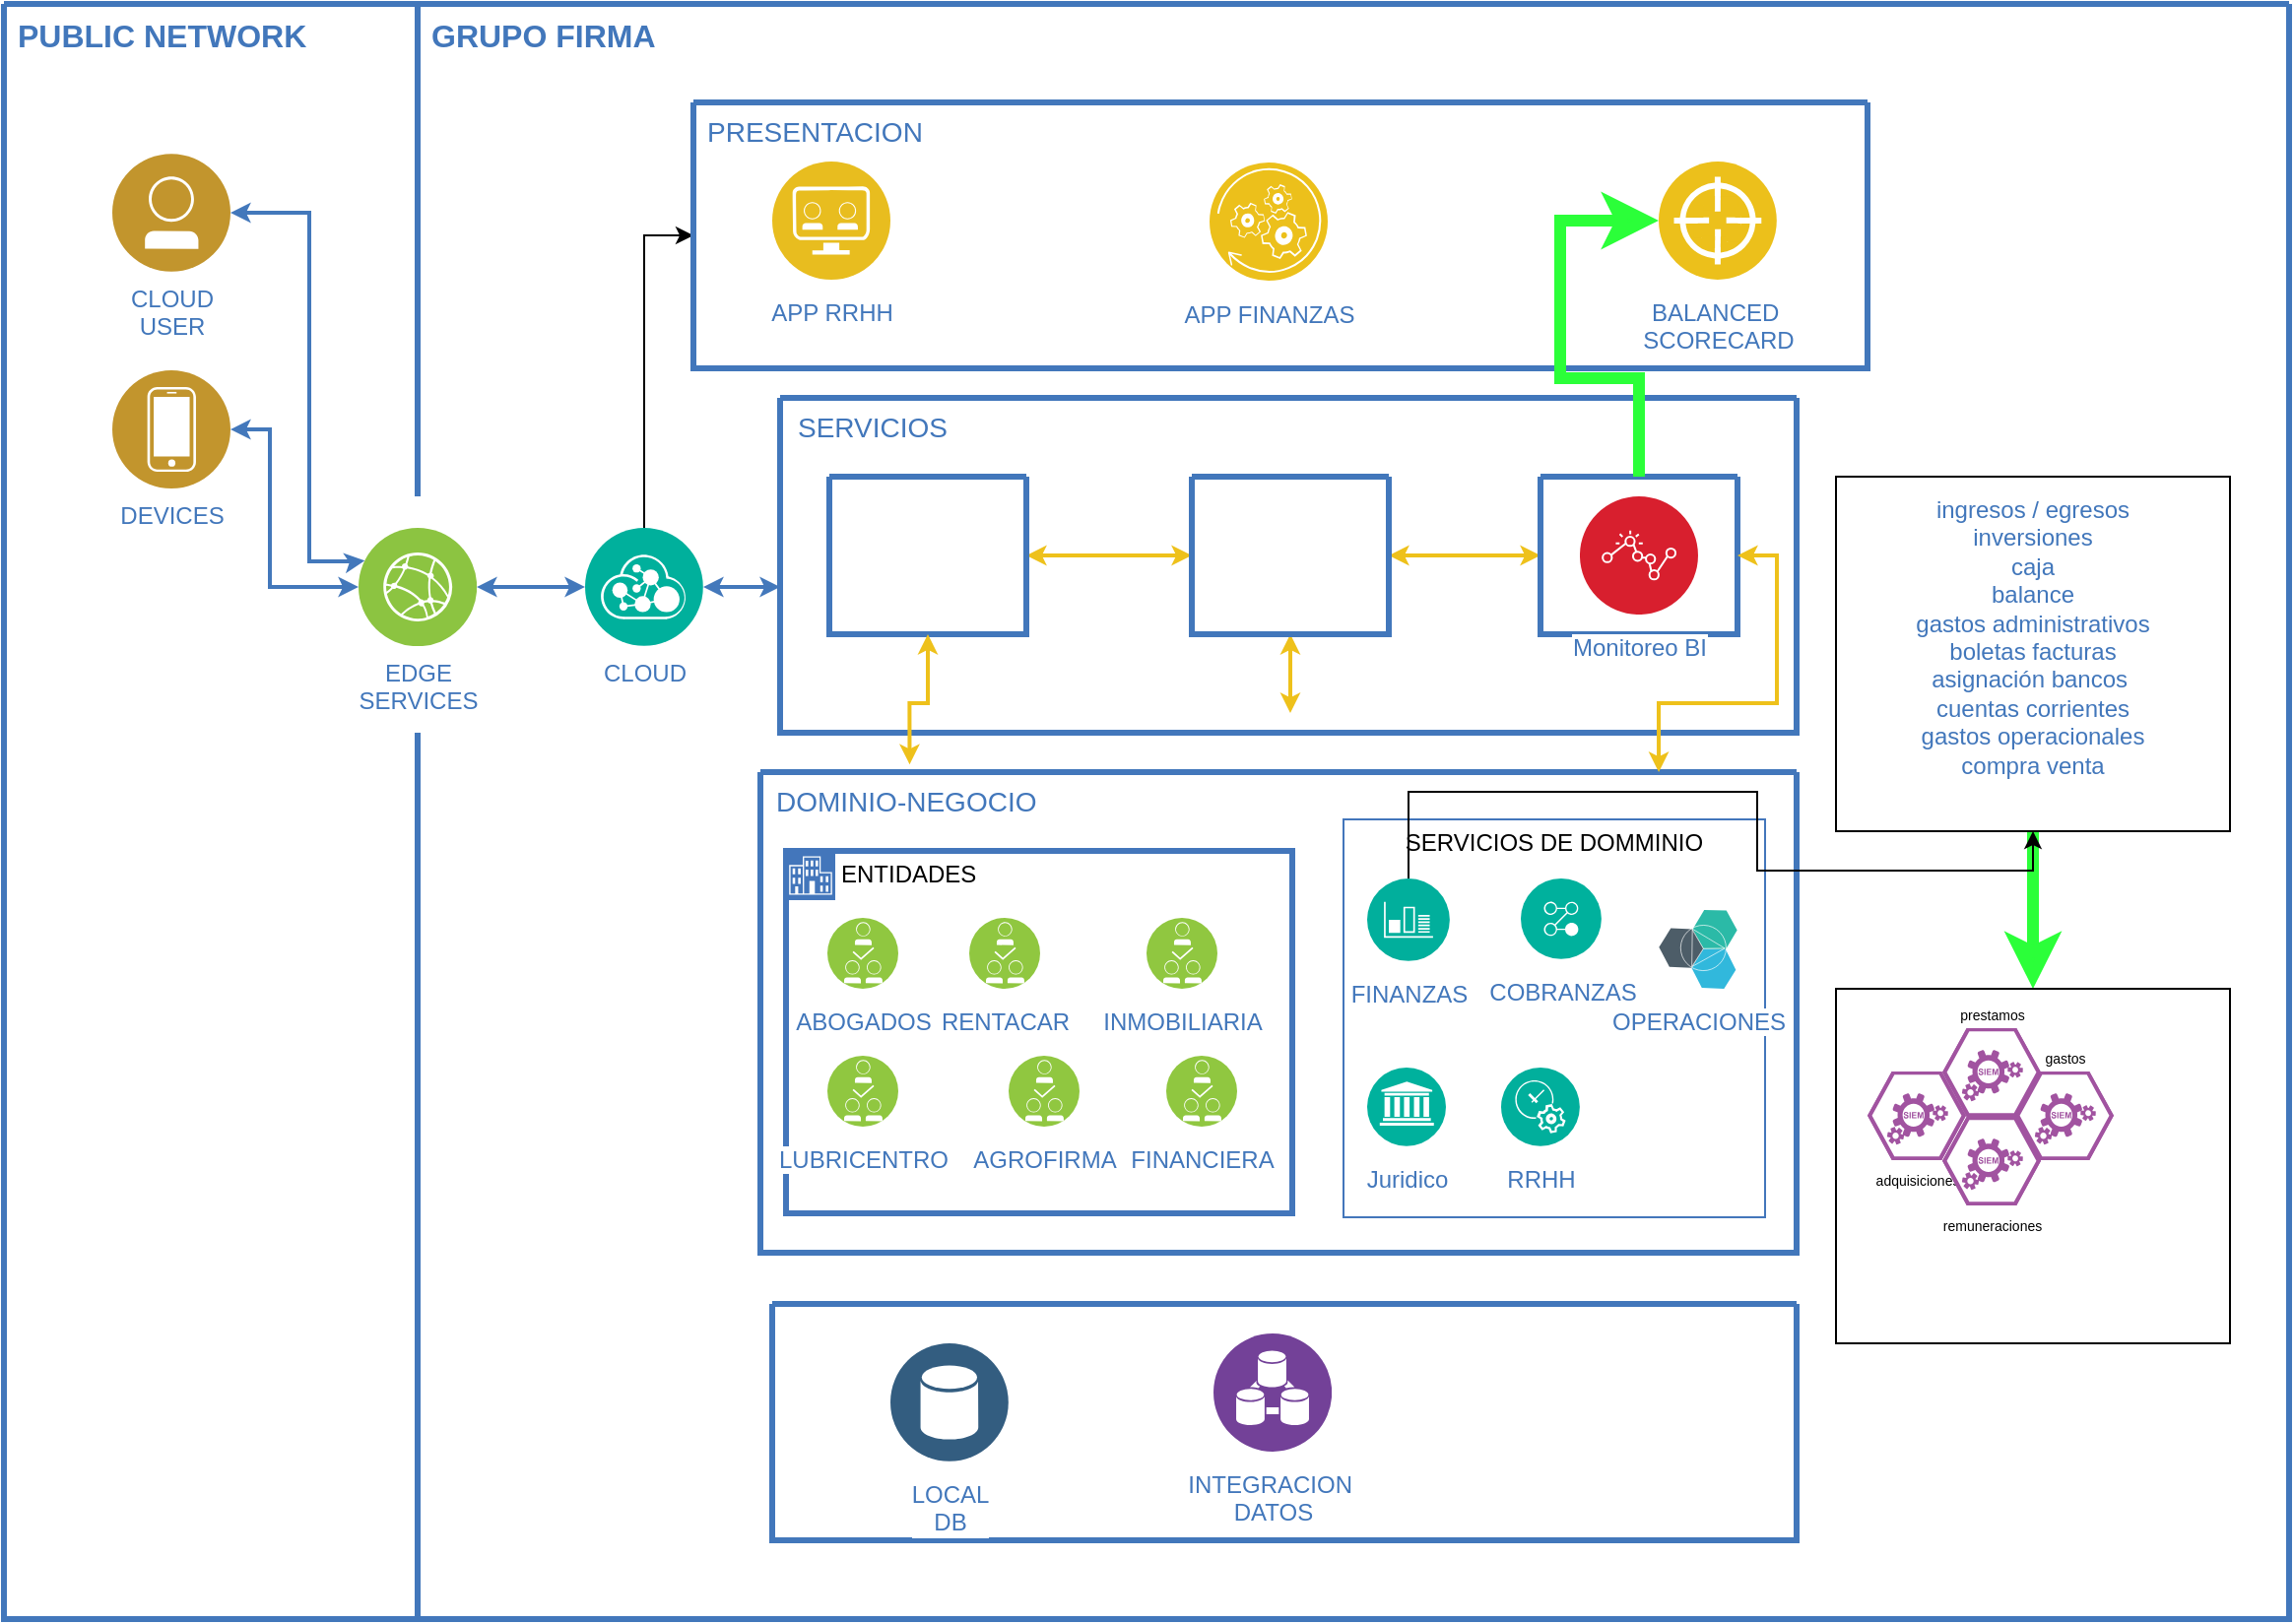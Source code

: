 <mxfile version="13.4.9" type="github">
  <diagram id="31b32b95-0358-9bc7-6ba0-a27c054ed1a7" name="Page-1">
    <mxGraphModel dx="1673" dy="896" grid="1" gridSize="10" guides="1" tooltips="1" connect="1" arrows="1" fold="1" page="1" pageScale="1" pageWidth="850" pageHeight="1400" background="#ffffff" math="0" shadow="0">
      <root>
        <mxCell id="0" />
        <mxCell id="1" parent="0" />
        <mxCell id="2" value="" style="swimlane;shadow=0;strokeColor=#4277BB;fillColor=#ffffff;fontColor=#4277BB;align=right;startSize=0;collapsible=0;strokeWidth=3;" parent="1" vertex="1">
          <mxGeometry x="220" y="140" width="1160" height="820" as="geometry" />
        </mxCell>
        <mxCell id="3" value="PUBLIC NETWORK" style="text;html=1;align=left;verticalAlign=top;fontColor=#4277BB;shadow=0;dashed=0;strokeColor=none;fillColor=none;labelBackgroundColor=none;fontStyle=1;fontSize=16;spacingLeft=5;" parent="2" vertex="1">
          <mxGeometry width="170" height="30" as="geometry" />
        </mxCell>
        <mxCell id="4" value="" style="line;strokeWidth=3;direction=south;html=1;shadow=0;labelBackgroundColor=none;fillColor=none;gradientColor=none;fontSize=12;fontColor=#4277BB;align=right;strokeColor=#4277BB;" parent="2" vertex="1">
          <mxGeometry x="205" width="10" height="250" as="geometry" />
        </mxCell>
        <mxCell id="5" value="GRUPO FIRMA" style="text;html=1;align=left;verticalAlign=top;fontColor=#4277BB;shadow=0;dashed=0;strokeColor=none;fillColor=none;labelBackgroundColor=none;fontStyle=1;fontSize=16;spacingLeft=5;" parent="2" vertex="1">
          <mxGeometry x="210" width="180" height="35" as="geometry" />
        </mxCell>
        <mxCell id="16" value="" style="line;strokeWidth=3;direction=south;html=1;shadow=0;labelBackgroundColor=none;fillColor=none;gradientColor=none;fontSize=12;fontColor=#4277BB;align=right;strokeColor=#4277BB;" parent="2" vertex="1">
          <mxGeometry x="205" y="370" width="10" height="450" as="geometry" />
        </mxCell>
        <mxCell id="17" value="" style="swimlane;shadow=0;strokeColor=#4277BB;fillColor=#ffffff;fontColor=#4277BB;align=right;startSize=0;collapsible=0;strokeWidth=3;" parent="2" vertex="1">
          <mxGeometry x="390" y="660" width="520" height="120" as="geometry" />
        </mxCell>
        <mxCell id="BpT26VlfYUc4pVUIWCvp-100" value="INTEGRACION&amp;nbsp;&lt;br&gt;DATOS&lt;br&gt;" style="aspect=fixed;perimeter=ellipsePerimeter;html=1;align=center;shadow=0;dashed=0;fontColor=#4277BB;labelBackgroundColor=#ffffff;fontSize=12;spacingTop=3;image;image=img/lib/ibm/analytics/data_integration.svg;" parent="17" vertex="1">
          <mxGeometry x="224" y="15" width="60" height="60" as="geometry" />
        </mxCell>
        <mxCell id="BpT26VlfYUc4pVUIWCvp-101" value="LOCAL&lt;br&gt;DB" style="aspect=fixed;perimeter=ellipsePerimeter;html=1;align=center;shadow=0;dashed=0;fontColor=#4277BB;labelBackgroundColor=#ffffff;fontSize=12;spacingTop=3;image;image=img/lib/ibm/data/data_services.svg;" parent="17" vertex="1">
          <mxGeometry x="60" y="20" width="60" height="60" as="geometry" />
        </mxCell>
        <mxCell id="19" style="edgeStyle=orthogonalEdgeStyle;rounded=0;comic=0;html=1;exitX=1;exitY=0.5;entryX=0;entryY=0.25;startArrow=classic;startFill=1;endArrow=classic;endFill=1;jettySize=auto;orthogonalLoop=1;strokeColor=#4378BB;strokeWidth=2;fontFamily=Helvetica;fontSize=19;fontColor=#CC99FF;endSize=4;startSize=4;" parent="2" source="20" target="26" edge="1">
          <mxGeometry relative="1" as="geometry">
            <Array as="points">
              <mxPoint x="155" y="106" />
              <mxPoint x="155" y="283" />
              <mxPoint x="180" y="283" />
            </Array>
          </mxGeometry>
        </mxCell>
        <mxCell id="20" value="CLOUD&lt;div&gt;USER&lt;/div&gt;" style="aspect=fixed;perimeter=ellipsePerimeter;html=1;align=center;shadow=0;dashed=0;image;image=img/lib/ibm/users/user.svg;labelBackgroundColor=#ffffff;strokeColor=#666666;strokeWidth=3;fillColor=#C2952D;gradientColor=none;fontSize=12;fontColor=#4277BB;" parent="2" vertex="1">
          <mxGeometry x="55" y="76" width="60" height="60" as="geometry" />
        </mxCell>
        <mxCell id="21" style="edgeStyle=orthogonalEdgeStyle;rounded=0;html=1;labelBackgroundColor=#ffffff;startArrow=classic;startFill=1;startSize=4;endArrow=classic;endFill=1;endSize=4;jettySize=auto;orthogonalLoop=1;strokeColor=#4378BB;strokeWidth=2;fontSize=19;fontColor=#CC99FF;" parent="2" source="22" target="26" edge="1">
          <mxGeometry relative="1" as="geometry">
            <Array as="points">
              <mxPoint x="135" y="216" />
              <mxPoint x="135" y="296" />
            </Array>
          </mxGeometry>
        </mxCell>
        <mxCell id="22" value="DEVICES" style="aspect=fixed;perimeter=ellipsePerimeter;html=1;align=center;shadow=0;dashed=0;image;image=img/lib/ibm/users/device.svg;labelBackgroundColor=#ffffff;strokeColor=#666666;strokeWidth=3;fillColor=#C2952D;gradientColor=none;fontSize=12;fontColor=#4277BB;" parent="2" vertex="1">
          <mxGeometry x="55" y="186" width="60" height="60" as="geometry" />
        </mxCell>
        <mxCell id="25" style="edgeStyle=orthogonalEdgeStyle;rounded=0;html=1;labelBackgroundColor=#ffffff;startArrow=classic;startFill=1;startSize=4;endArrow=classic;endFill=1;endSize=4;jettySize=auto;orthogonalLoop=1;strokeColor=#4378BB;strokeWidth=2;fontSize=19;fontColor=#CC99FF;" parent="2" source="26" target="28" edge="1">
          <mxGeometry relative="1" as="geometry" />
        </mxCell>
        <mxCell id="26" value="EDGE&lt;div&gt;SERVICES&lt;/div&gt;" style="aspect=fixed;perimeter=ellipsePerimeter;html=1;align=center;shadow=0;dashed=0;image;image=img/lib/ibm/infrastructure/edge_services.svg;labelBackgroundColor=#ffffff;strokeColor=#666666;strokeWidth=3;fillColor=#C2952D;gradientColor=none;fontSize=12;fontColor=#4277BB;" parent="2" vertex="1">
          <mxGeometry x="180" y="266" width="60" height="60" as="geometry" />
        </mxCell>
        <mxCell id="27" style="edgeStyle=elbowEdgeStyle;rounded=0;html=1;labelBackgroundColor=#ffffff;startArrow=classic;startFill=1;startSize=4;endArrow=classic;endFill=1;endSize=4;jettySize=auto;orthogonalLoop=1;strokeColor=#4378BB;strokeWidth=2;fontSize=19;fontColor=#CC99FF;elbow=vertical;" parent="2" source="28" target="35" edge="1">
          <mxGeometry relative="1" as="geometry">
            <mxPoint x="380" y="296" as="targetPoint" />
            <Array as="points">
              <mxPoint x="376" y="296" />
            </Array>
          </mxGeometry>
        </mxCell>
        <mxCell id="BpT26VlfYUc4pVUIWCvp-102" style="edgeStyle=orthogonalEdgeStyle;rounded=0;orthogonalLoop=1;jettySize=auto;html=1;entryX=0;entryY=0.5;entryDx=0;entryDy=0;" parent="2" source="28" target="29" edge="1">
          <mxGeometry relative="1" as="geometry" />
        </mxCell>
        <mxCell id="28" value="CLOUD" style="aspect=fixed;perimeter=ellipsePerimeter;html=1;align=center;shadow=0;dashed=0;image;image=img/lib/ibm/management/api_management.svg;labelBackgroundColor=#ffffff;strokeColor=#666666;strokeWidth=3;fillColor=#C2952D;gradientColor=none;fontSize=12;fontColor=#4277BB;" parent="2" vertex="1">
          <mxGeometry x="295" y="266" width="60" height="60" as="geometry" />
        </mxCell>
        <mxCell id="29" value="" style="swimlane;shadow=0;strokeColor=#4277BB;fillColor=#ffffff;fontColor=#4277BB;align=right;startSize=0;collapsible=0;strokeWidth=3;" parent="2" vertex="1">
          <mxGeometry x="350" y="50" width="596" height="135" as="geometry" />
        </mxCell>
        <mxCell id="34" value="PRESENTACION&lt;br&gt;" style="text;html=1;align=left;verticalAlign=top;fontColor=#4277BB;shadow=0;dashed=0;strokeColor=none;fillColor=none;labelBackgroundColor=none;fontStyle=0;fontSize=14;spacingLeft=5;" parent="29" vertex="1">
          <mxGeometry width="90" height="26" as="geometry" />
        </mxCell>
        <mxCell id="BpT26VlfYUc4pVUIWCvp-125" value="" style="group" parent="29" vertex="1" connectable="0">
          <mxGeometry x="40" y="30" width="510" height="60.5" as="geometry" />
        </mxCell>
        <mxCell id="BpT26VlfYUc4pVUIWCvp-110" value="APP RRHH" style="aspect=fixed;perimeter=ellipsePerimeter;html=1;align=center;shadow=0;dashed=0;fontColor=#4277BB;labelBackgroundColor=#ffffff;fontSize=12;spacingTop=3;image;image=img/lib/ibm/applications/api_developer_portal.svg;" parent="BpT26VlfYUc4pVUIWCvp-125" vertex="1">
          <mxGeometry width="60" height="60" as="geometry" />
        </mxCell>
        <mxCell id="BpT26VlfYUc4pVUIWCvp-112" value="BALANCED&amp;nbsp;&lt;br&gt;SCORECARD" style="aspect=fixed;perimeter=ellipsePerimeter;html=1;align=center;shadow=0;dashed=0;fontColor=#4277BB;labelBackgroundColor=#ffffff;fontSize=12;spacingTop=3;image;image=img/lib/ibm/applications/ontology.svg;" parent="BpT26VlfYUc4pVUIWCvp-125" vertex="1">
          <mxGeometry x="450" width="60" height="60" as="geometry" />
        </mxCell>
        <mxCell id="BpT26VlfYUc4pVUIWCvp-113" value="APP FINANZAS&lt;br&gt;" style="aspect=fixed;perimeter=ellipsePerimeter;html=1;align=center;shadow=0;dashed=0;fontColor=#4277BB;labelBackgroundColor=#ffffff;fontSize=12;spacingTop=3;image;image=img/lib/ibm/applications/api_polyglot_runtimes.svg;" parent="BpT26VlfYUc4pVUIWCvp-125" vertex="1">
          <mxGeometry x="222" y="0.5" width="60" height="60" as="geometry" />
        </mxCell>
        <mxCell id="35" value="" style="swimlane;shadow=0;strokeColor=#4277BB;fillColor=#ffffff;fontColor=#4277BB;align=right;startSize=0;collapsible=0;strokeWidth=3;" parent="2" vertex="1">
          <mxGeometry x="394" y="200" width="516" height="170" as="geometry" />
        </mxCell>
        <mxCell id="52" value="SERVICIOS" style="text;html=1;align=left;verticalAlign=top;fontColor=#4277BB;shadow=0;dashed=0;strokeColor=none;fillColor=none;labelBackgroundColor=none;fontStyle=0;fontSize=14;spacingLeft=5;" parent="35" vertex="1">
          <mxGeometry x="2" width="231" height="24" as="geometry" />
        </mxCell>
        <mxCell id="84" style="edgeStyle=orthogonalEdgeStyle;rounded=0;html=1;entryX=0;entryY=0.5;labelBackgroundColor=#ffffff;startArrow=classic;startFill=1;startSize=4;endArrow=classic;endFill=1;endSize=4;jettySize=auto;orthogonalLoop=1;strokeColor=#EEC11B;strokeWidth=2;fontSize=14;fontColor=#4277BB;" parent="35" source="65" target="68" edge="1">
          <mxGeometry relative="1" as="geometry" />
        </mxCell>
        <mxCell id="65" value="" style="swimlane;shadow=0;strokeColor=#4277BB;fillColor=#ffffff;fontColor=#4277BB;align=right;startSize=0;collapsible=0;strokeWidth=3;" parent="35" vertex="1">
          <mxGeometry x="25" y="40" width="100" height="80" as="geometry" />
        </mxCell>
        <mxCell id="85" style="edgeStyle=orthogonalEdgeStyle;rounded=0;html=1;entryX=0;entryY=0.5;labelBackgroundColor=#ffffff;startArrow=classic;startFill=1;startSize=4;endArrow=classic;endFill=1;endSize=4;jettySize=auto;orthogonalLoop=1;strokeColor=#EEC11B;strokeWidth=2;fontSize=14;fontColor=#4277BB;" parent="35" source="68" target="70" edge="1">
          <mxGeometry relative="1" as="geometry" />
        </mxCell>
        <mxCell id="93" style="edgeStyle=orthogonalEdgeStyle;rounded=0;html=1;entryX=0.5;entryY=0;labelBackgroundColor=#ffffff;startArrow=classic;startFill=1;startSize=4;endArrow=classic;endFill=1;endSize=4;jettySize=auto;orthogonalLoop=1;strokeColor=#EEC11B;strokeWidth=2;fontSize=14;fontColor=#4277BB;" parent="35" source="68" edge="1">
          <mxGeometry relative="1" as="geometry">
            <mxPoint x="259.0" y="160" as="targetPoint" />
          </mxGeometry>
        </mxCell>
        <mxCell id="68" value="" style="swimlane;shadow=0;strokeColor=#4277BB;fillColor=#ffffff;fontColor=#4277BB;align=right;startSize=0;collapsible=0;strokeWidth=3;" parent="35" vertex="1">
          <mxGeometry x="209" y="40" width="100" height="80" as="geometry" />
        </mxCell>
        <mxCell id="70" value="" style="swimlane;shadow=0;strokeColor=#4277BB;fillColor=#ffffff;fontColor=#4277BB;align=right;startSize=0;collapsible=0;strokeWidth=3;" parent="35" vertex="1">
          <mxGeometry x="386" y="40" width="100" height="80" as="geometry" />
        </mxCell>
        <mxCell id="BpT26VlfYUc4pVUIWCvp-128" value="Monitoreo BI&lt;br&gt;" style="aspect=fixed;perimeter=ellipsePerimeter;html=1;align=center;shadow=0;dashed=0;fontColor=#4277BB;labelBackgroundColor=#ffffff;fontSize=12;spacingTop=3;image;image=img/lib/ibm/security/security_monitoring_intelligence.svg;" parent="70" vertex="1">
          <mxGeometry x="20" y="10" width="60" height="60" as="geometry" />
        </mxCell>
        <mxCell id="55" value="" style="swimlane;shadow=0;strokeColor=#4277BB;fillColor=#ffffff;fontColor=#4277BB;align=right;startSize=0;collapsible=0;strokeWidth=3;" parent="2" vertex="1">
          <mxGeometry x="384" y="390" width="526" height="244" as="geometry" />
        </mxCell>
        <mxCell id="60" value="DOMINIO-NEGOCIO" style="text;html=1;align=left;verticalAlign=top;fontColor=#4277BB;shadow=0;dashed=0;strokeColor=none;fillColor=none;labelBackgroundColor=none;fontStyle=0;fontSize=14;spacingLeft=5;" parent="55" vertex="1">
          <mxGeometry x="1" width="231" height="24" as="geometry" />
        </mxCell>
        <mxCell id="BpT26VlfYUc4pVUIWCvp-111" value="ENTIDADES" style="shape=mxgraph.ibm.box;prType=enterprise;fontStyle=0;verticalAlign=top;align=left;spacingLeft=32;spacingTop=4;fillColor=none;rounded=0;whiteSpace=wrap;html=1;strokeColor=#4376BB;strokeWidth=3;dashed=0;container=1;spacing=-4;collapsible=0;expand=0;recursiveResize=0;" parent="55" vertex="1">
          <mxGeometry x="13" y="40" width="257" height="184" as="geometry" />
        </mxCell>
        <mxCell id="BpT26VlfYUc4pVUIWCvp-114" value="ABOGADOS&lt;br&gt;" style="aspect=fixed;perimeter=ellipsePerimeter;html=1;align=center;shadow=0;dashed=0;fontColor=#4277BB;labelBackgroundColor=#ffffff;fontSize=12;spacingTop=3;image;image=img/lib/ibm/blockchain/consensus.svg;" parent="BpT26VlfYUc4pVUIWCvp-111" vertex="1">
          <mxGeometry x="21" y="34" width="36" height="36" as="geometry" />
        </mxCell>
        <mxCell id="BpT26VlfYUc4pVUIWCvp-116" value="RENTACAR" style="aspect=fixed;perimeter=ellipsePerimeter;html=1;align=center;shadow=0;dashed=0;fontColor=#4277BB;labelBackgroundColor=#ffffff;fontSize=12;spacingTop=3;image;image=img/lib/ibm/blockchain/consensus.svg;" parent="BpT26VlfYUc4pVUIWCvp-111" vertex="1">
          <mxGeometry x="93" y="34" width="36" height="36" as="geometry" />
        </mxCell>
        <mxCell id="BpT26VlfYUc4pVUIWCvp-117" value="LUBRICENTRO" style="aspect=fixed;perimeter=ellipsePerimeter;html=1;align=center;shadow=0;dashed=0;fontColor=#4277BB;labelBackgroundColor=#ffffff;fontSize=12;spacingTop=3;image;image=img/lib/ibm/blockchain/consensus.svg;" parent="BpT26VlfYUc4pVUIWCvp-111" vertex="1">
          <mxGeometry x="21" y="104" width="36" height="36" as="geometry" />
        </mxCell>
        <mxCell id="BpT26VlfYUc4pVUIWCvp-118" value="AGROFIRMA" style="aspect=fixed;perimeter=ellipsePerimeter;html=1;align=center;shadow=0;dashed=0;fontColor=#4277BB;labelBackgroundColor=#ffffff;fontSize=12;spacingTop=3;image;image=img/lib/ibm/blockchain/consensus.svg;" parent="BpT26VlfYUc4pVUIWCvp-111" vertex="1">
          <mxGeometry x="113" y="104" width="36" height="36" as="geometry" />
        </mxCell>
        <mxCell id="BpT26VlfYUc4pVUIWCvp-119" value="INMOBILIARIA&lt;br&gt;" style="aspect=fixed;perimeter=ellipsePerimeter;html=1;align=center;shadow=0;dashed=0;fontColor=#4277BB;labelBackgroundColor=#ffffff;fontSize=12;spacingTop=3;image;image=img/lib/ibm/blockchain/consensus.svg;" parent="BpT26VlfYUc4pVUIWCvp-111" vertex="1">
          <mxGeometry x="183" y="34" width="36" height="36" as="geometry" />
        </mxCell>
        <mxCell id="BpT26VlfYUc4pVUIWCvp-120" value="FINANCIERA&lt;br&gt;" style="aspect=fixed;perimeter=ellipsePerimeter;html=1;align=center;shadow=0;dashed=0;fontColor=#4277BB;labelBackgroundColor=#ffffff;fontSize=12;spacingTop=3;image;image=img/lib/ibm/blockchain/consensus.svg;" parent="BpT26VlfYUc4pVUIWCvp-111" vertex="1">
          <mxGeometry x="193" y="104" width="36" height="36" as="geometry" />
        </mxCell>
        <mxCell id="BpT26VlfYUc4pVUIWCvp-121" value="SERVICIOS DE DOMMINIO" style="fontStyle=0;verticalAlign=top;align=center;spacingTop=-2;fillColor=none;rounded=0;whiteSpace=wrap;html=1;strokeColor=#4376BB;strokeWidth=1;dashed=0;container=1;collapsible=0;expand=0;recursiveResize=0;" parent="55" vertex="1">
          <mxGeometry x="296" y="24" width="214" height="202" as="geometry" />
        </mxCell>
        <mxCell id="BpT26VlfYUc4pVUIWCvp-122" value="FINANZAS" style="aspect=fixed;perimeter=ellipsePerimeter;html=1;align=center;shadow=0;dashed=0;fontColor=#4277BB;labelBackgroundColor=#ffffff;fontSize=12;spacingTop=3;image;image=img/lib/ibm/management/monitoring_metrics.svg;" parent="BpT26VlfYUc4pVUIWCvp-121" vertex="1">
          <mxGeometry x="12" y="30" width="42" height="42" as="geometry" />
        </mxCell>
        <mxCell id="BpT26VlfYUc4pVUIWCvp-126" value="Juridico" style="aspect=fixed;perimeter=ellipsePerimeter;html=1;align=center;shadow=0;dashed=0;fontColor=#4277BB;labelBackgroundColor=#ffffff;fontSize=12;spacingTop=3;image;image=img/lib/ibm/management/information_governance.svg;" parent="BpT26VlfYUc4pVUIWCvp-121" vertex="1">
          <mxGeometry x="12" y="126" width="40" height="40" as="geometry" />
        </mxCell>
        <mxCell id="BpT26VlfYUc4pVUIWCvp-127" value="RRHH" style="aspect=fixed;perimeter=ellipsePerimeter;html=1;align=center;shadow=0;dashed=0;fontColor=#4277BB;labelBackgroundColor=#ffffff;fontSize=12;spacingTop=3;image;image=img/lib/ibm/management/it_service_management.svg;" parent="BpT26VlfYUc4pVUIWCvp-121" vertex="1">
          <mxGeometry x="80" y="126" width="40" height="40" as="geometry" />
        </mxCell>
        <mxCell id="8i1FA1RXSiz2K7UNTQ1L-94" value="COBRANZAS&lt;br&gt;" style="aspect=fixed;perimeter=ellipsePerimeter;html=1;align=center;shadow=0;dashed=0;fontColor=#4277BB;labelBackgroundColor=#ffffff;fontSize=12;spacingTop=3;image;image=img/lib/ibm/management/process_management.svg;" vertex="1" parent="BpT26VlfYUc4pVUIWCvp-121">
          <mxGeometry x="90" y="30" width="41" height="41" as="geometry" />
        </mxCell>
        <mxCell id="8i1FA1RXSiz2K7UNTQ1L-95" value="OPERACIONES" style="aspect=fixed;perimeter=ellipsePerimeter;html=1;align=center;shadow=0;dashed=0;fontColor=#4277BB;labelBackgroundColor=#ffffff;fontSize=12;spacingTop=3;image;image=img/lib/ibm/miscellaneous/microservices_application.svg;" vertex="1" parent="BpT26VlfYUc4pVUIWCvp-121">
          <mxGeometry x="160" y="46" width="40" height="40" as="geometry" />
        </mxCell>
        <mxCell id="8i1FA1RXSiz2K7UNTQ1L-98" value="" style="edgeStyle=orthogonalEdgeStyle;rounded=0;orthogonalLoop=1;jettySize=auto;html=1;endSize=10;strokeColor=#2BFF39;strokeWidth=6;" edge="1" parent="2" source="BpT26VlfYUc4pVUIWCvp-123" target="8i1FA1RXSiz2K7UNTQ1L-97">
          <mxGeometry relative="1" as="geometry" />
        </mxCell>
        <mxCell id="BpT26VlfYUc4pVUIWCvp-123" value="ingresos / egresos&lt;br&gt;inversiones&lt;br&gt;caja&lt;br&gt;balance&lt;br&gt;gastos administrativos&lt;br&gt;boletas facturas&lt;br&gt;asignación bancos&amp;nbsp;&lt;br&gt;cuentas corrientes&lt;br&gt;gastos operacionales&lt;br&gt;compra venta" style="whiteSpace=wrap;html=1;shadow=0;dashed=0;fontColor=#4277BB;verticalAlign=top;labelBackgroundColor=white;spacingTop=3;" parent="2" vertex="1">
          <mxGeometry x="930" y="240" width="200" height="180" as="geometry" />
        </mxCell>
        <mxCell id="BpT26VlfYUc4pVUIWCvp-124" value="" style="edgeStyle=orthogonalEdgeStyle;rounded=0;orthogonalLoop=1;jettySize=auto;html=1;exitX=0.5;exitY=0;exitDx=0;exitDy=0;" parent="2" source="BpT26VlfYUc4pVUIWCvp-122" target="BpT26VlfYUc4pVUIWCvp-123" edge="1">
          <mxGeometry relative="1" as="geometry">
            <Array as="points">
              <mxPoint x="713" y="400" />
              <mxPoint x="890" y="400" />
              <mxPoint x="890" y="440" />
              <mxPoint x="1030" y="440" />
            </Array>
          </mxGeometry>
        </mxCell>
        <mxCell id="94" style="edgeStyle=orthogonalEdgeStyle;rounded=0;html=1;entryX=0.867;entryY=0;labelBackgroundColor=#ffffff;startArrow=classic;startFill=1;startSize=4;endArrow=classic;endFill=1;endSize=4;jettySize=auto;orthogonalLoop=1;strokeColor=#EEC11B;strokeWidth=2;fontSize=14;fontColor=#4277BB;entryDx=0;entryDy=0;entryPerimeter=0;exitX=1;exitY=0.5;exitDx=0;exitDy=0;" parent="2" source="70" target="55" edge="1">
          <mxGeometry relative="1" as="geometry">
            <mxPoint x="830.0" y="360" as="targetPoint" />
          </mxGeometry>
        </mxCell>
        <mxCell id="90" style="edgeStyle=orthogonalEdgeStyle;rounded=0;html=1;entryX=0.144;entryY=-0.016;labelBackgroundColor=#ffffff;startArrow=classic;startFill=1;startSize=4;endArrow=classic;endFill=1;endSize=4;jettySize=auto;orthogonalLoop=1;strokeColor=#EEC11B;strokeWidth=2;fontSize=14;fontColor=#4277BB;entryDx=0;entryDy=0;entryPerimeter=0;" parent="2" source="65" target="55" edge="1">
          <mxGeometry relative="1" as="geometry">
            <mxPoint x="469" y="360" as="targetPoint" />
          </mxGeometry>
        </mxCell>
        <mxCell id="8i1FA1RXSiz2K7UNTQ1L-96" style="edgeStyle=orthogonalEdgeStyle;rounded=0;orthogonalLoop=1;jettySize=auto;html=1;entryX=0;entryY=0.5;entryDx=0;entryDy=0;strokeColor=#2BFF39;endSize=10;strokeWidth=6;" edge="1" parent="2" source="70" target="BpT26VlfYUc4pVUIWCvp-112">
          <mxGeometry relative="1" as="geometry">
            <Array as="points">
              <mxPoint x="830" y="190" />
              <mxPoint x="790" y="190" />
              <mxPoint x="790" y="110" />
            </Array>
          </mxGeometry>
        </mxCell>
        <mxCell id="8i1FA1RXSiz2K7UNTQ1L-97" value="" style="whiteSpace=wrap;html=1;shadow=0;dashed=0;fontColor=#4277BB;verticalAlign=top;labelBackgroundColor=white;spacingTop=3;" vertex="1" parent="2">
          <mxGeometry x="930" y="500" width="200" height="180" as="geometry" />
        </mxCell>
        <mxCell id="8i1FA1RXSiz2K7UNTQ1L-99" value="adquisiciones" style="verticalLabelPosition=bottom;html=1;fillColor=#A153A0;strokeColor=#ffffff;verticalAlign=top;align=center;points=[[0,0.5,0],[0.125,0.25,0],[0.25,0,0],[0.5,0,0],[0.75,0,0],[0.875,0.25,0],[1,0.5,0],[0.875,0.75,0],[0.75,1,0],[0.5,1,0],[0.125,0.75,0]];pointerEvents=1;shape=mxgraph.cisco_safe.compositeIcon;bgIcon=mxgraph.cisco_safe.design.blank_device;resIcon=mxgraph.cisco_safe.design.siem_2;fontSize=7;" vertex="1" parent="2">
          <mxGeometry x="946" y="542" width="50" height="45" as="geometry" />
        </mxCell>
        <mxCell id="8i1FA1RXSiz2K7UNTQ1L-100" value="remuneraciones&lt;br style=&quot;font-size: 7px;&quot;&gt;" style="verticalLabelPosition=bottom;html=1;fillColor=#A153A0;strokeColor=#ffffff;verticalAlign=top;align=center;points=[[0,0.5,0],[0.125,0.25,0],[0.25,0,0],[0.5,0,0],[0.75,0,0],[0.875,0.25,0],[1,0.5,0],[0.875,0.75,0],[0.75,1,0],[0.5,1,0],[0.125,0.75,0]];pointerEvents=1;shape=mxgraph.cisco_safe.compositeIcon;bgIcon=mxgraph.cisco_safe.design.blank_device;resIcon=mxgraph.cisco_safe.design.siem_2;fontSize=7;" vertex="1" parent="2">
          <mxGeometry x="984" y="565" width="50" height="45" as="geometry" />
        </mxCell>
        <mxCell id="8i1FA1RXSiz2K7UNTQ1L-101" value="prestamos" style="verticalLabelPosition=top;html=1;fillColor=#A153A0;strokeColor=#ffffff;verticalAlign=bottom;align=center;points=[[0,0.5,0],[0.125,0.25,0],[0.25,0,0],[0.5,0,0],[0.75,0,0],[0.875,0.25,0],[1,0.5,0],[0.875,0.75,0],[0.75,1,0],[0.5,1,0],[0.125,0.75,0]];pointerEvents=1;shape=mxgraph.cisco_safe.compositeIcon;bgIcon=mxgraph.cisco_safe.design.blank_device;resIcon=mxgraph.cisco_safe.design.siem_2;fontSize=7;labelPosition=center;" vertex="1" parent="2">
          <mxGeometry x="984" y="520" width="50" height="45" as="geometry" />
        </mxCell>
        <mxCell id="8i1FA1RXSiz2K7UNTQ1L-102" value="gastos&lt;br&gt;" style="verticalLabelPosition=top;html=1;fillColor=#A153A0;strokeColor=#ffffff;verticalAlign=bottom;align=center;points=[[0,0.5,0],[0.125,0.25,0],[0.25,0,0],[0.5,0,0],[0.75,0,0],[0.875,0.25,0],[1,0.5,0],[0.875,0.75,0],[0.75,1,0],[0.5,1,0],[0.125,0.75,0]];pointerEvents=1;shape=mxgraph.cisco_safe.compositeIcon;bgIcon=mxgraph.cisco_safe.design.blank_device;resIcon=mxgraph.cisco_safe.design.siem_2;fontSize=7;labelPosition=center;" vertex="1" parent="2">
          <mxGeometry x="1021" y="542" width="50" height="45" as="geometry" />
        </mxCell>
      </root>
    </mxGraphModel>
  </diagram>
</mxfile>
